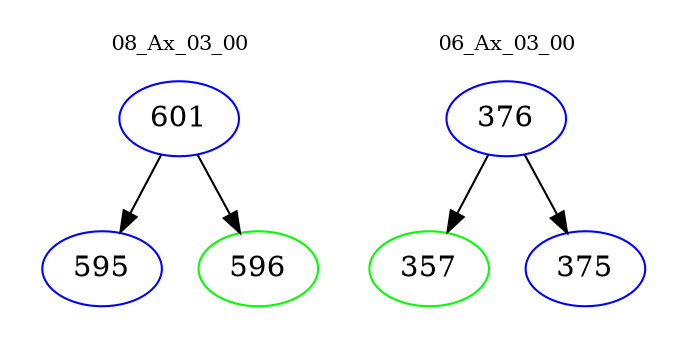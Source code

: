 digraph{
subgraph cluster_0 {
color = white
label = "08_Ax_03_00";
fontsize=10;
T0_601 [label="601", color="blue"]
T0_601 -> T0_595 [color="black"]
T0_595 [label="595", color="blue"]
T0_601 -> T0_596 [color="black"]
T0_596 [label="596", color="green"]
}
subgraph cluster_1 {
color = white
label = "06_Ax_03_00";
fontsize=10;
T1_376 [label="376", color="blue"]
T1_376 -> T1_357 [color="black"]
T1_357 [label="357", color="green"]
T1_376 -> T1_375 [color="black"]
T1_375 [label="375", color="blue"]
}
}
